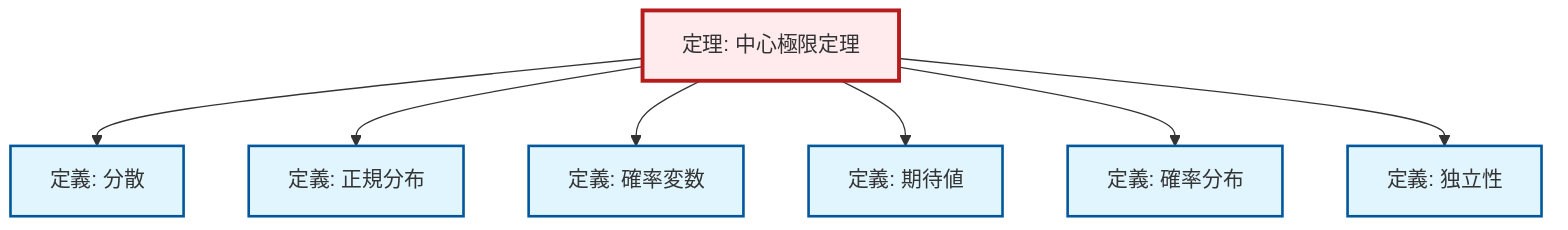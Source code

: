 graph TD
    classDef definition fill:#e1f5fe,stroke:#01579b,stroke-width:2px
    classDef theorem fill:#f3e5f5,stroke:#4a148c,stroke-width:2px
    classDef axiom fill:#fff3e0,stroke:#e65100,stroke-width:2px
    classDef example fill:#e8f5e9,stroke:#1b5e20,stroke-width:2px
    classDef current fill:#ffebee,stroke:#b71c1c,stroke-width:3px
    def-normal-distribution["定義: 正規分布"]:::definition
    def-probability-distribution["定義: 確率分布"]:::definition
    def-expectation["定義: 期待値"]:::definition
    def-random-variable["定義: 確率変数"]:::definition
    def-independence["定義: 独立性"]:::definition
    def-variance["定義: 分散"]:::definition
    thm-central-limit["定理: 中心極限定理"]:::theorem
    thm-central-limit --> def-variance
    thm-central-limit --> def-normal-distribution
    thm-central-limit --> def-random-variable
    thm-central-limit --> def-expectation
    thm-central-limit --> def-probability-distribution
    thm-central-limit --> def-independence
    class thm-central-limit current
